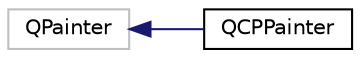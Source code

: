 digraph "Graphical Class Hierarchy"
{
  edge [fontname="Helvetica",fontsize="10",labelfontname="Helvetica",labelfontsize="10"];
  node [fontname="Helvetica",fontsize="10",shape=record];
  rankdir="LR";
  Node68 [label="QPainter",height=0.2,width=0.4,color="grey75", fillcolor="white", style="filled"];
  Node68 -> Node0 [dir="back",color="midnightblue",fontsize="10",style="solid",fontname="Helvetica"];
  Node0 [label="QCPPainter",height=0.2,width=0.4,color="black", fillcolor="white", style="filled",URL="$d3/db4/class_q_c_p_painter.html",tooltip="QPainter subclass used internally. "];
}

